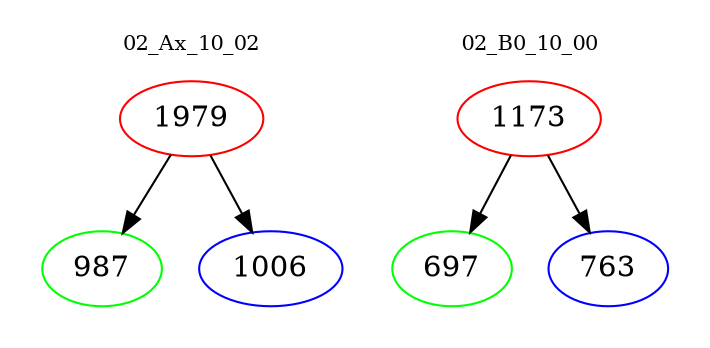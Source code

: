 digraph{
subgraph cluster_0 {
color = white
label = "02_Ax_10_02";
fontsize=10;
T0_1979 [label="1979", color="red"]
T0_1979 -> T0_987 [color="black"]
T0_987 [label="987", color="green"]
T0_1979 -> T0_1006 [color="black"]
T0_1006 [label="1006", color="blue"]
}
subgraph cluster_1 {
color = white
label = "02_B0_10_00";
fontsize=10;
T1_1173 [label="1173", color="red"]
T1_1173 -> T1_697 [color="black"]
T1_697 [label="697", color="green"]
T1_1173 -> T1_763 [color="black"]
T1_763 [label="763", color="blue"]
}
}
